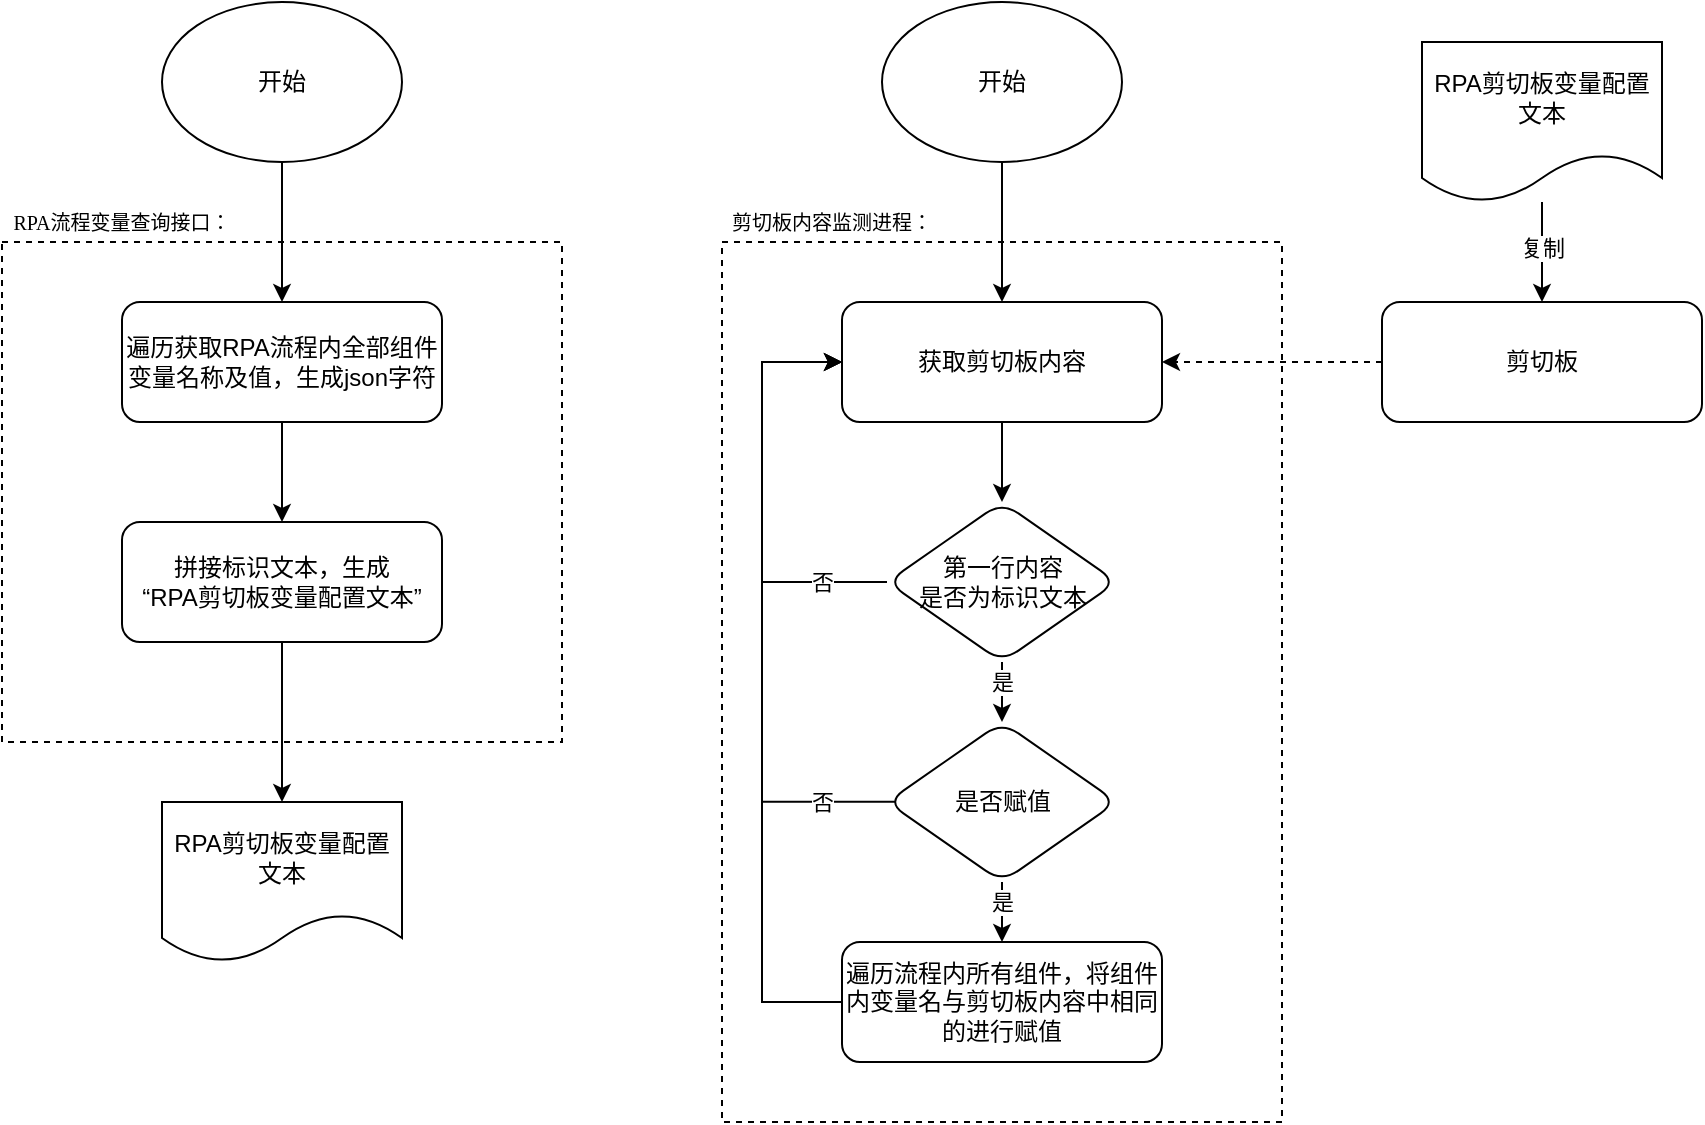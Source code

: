 <mxfile version="21.3.3" type="github">
  <diagram name="第 1 页" id="AZO0v5cLZBHS767uDpq4">
    <mxGraphModel dx="830" dy="514" grid="1" gridSize="10" guides="1" tooltips="1" connect="1" arrows="1" fold="1" page="1" pageScale="1" pageWidth="827" pageHeight="1169" math="0" shadow="0">
      <root>
        <mxCell id="0" />
        <mxCell id="1" parent="0" />
        <mxCell id="-5UoQ5pMXS-h1j_7CnzQ-15" value="" style="rounded=0;whiteSpace=wrap;html=1;dashed=1;" vertex="1" parent="1">
          <mxGeometry x="640" y="290" width="280" height="440" as="geometry" />
        </mxCell>
        <mxCell id="-5UoQ5pMXS-h1j_7CnzQ-3" value="" style="rounded=0;whiteSpace=wrap;html=1;dashed=1;" vertex="1" parent="1">
          <mxGeometry x="280" y="290" width="280" height="250" as="geometry" />
        </mxCell>
        <mxCell id="-5UoQ5pMXS-h1j_7CnzQ-5" style="edgeStyle=orthogonalEdgeStyle;rounded=0;orthogonalLoop=1;jettySize=auto;html=1;entryX=0.5;entryY=0;entryDx=0;entryDy=0;" edge="1" parent="1" source="-5UoQ5pMXS-h1j_7CnzQ-1" target="-5UoQ5pMXS-h1j_7CnzQ-2">
          <mxGeometry relative="1" as="geometry" />
        </mxCell>
        <mxCell id="-5UoQ5pMXS-h1j_7CnzQ-1" value="开始" style="ellipse;whiteSpace=wrap;html=1;" vertex="1" parent="1">
          <mxGeometry x="360" y="170" width="120" height="80" as="geometry" />
        </mxCell>
        <mxCell id="-5UoQ5pMXS-h1j_7CnzQ-7" value="" style="edgeStyle=orthogonalEdgeStyle;rounded=0;orthogonalLoop=1;jettySize=auto;html=1;" edge="1" parent="1" source="-5UoQ5pMXS-h1j_7CnzQ-2" target="-5UoQ5pMXS-h1j_7CnzQ-6">
          <mxGeometry relative="1" as="geometry" />
        </mxCell>
        <mxCell id="-5UoQ5pMXS-h1j_7CnzQ-2" value="遍历获取RPA流程内全部组件变量名称及值，生成json字符" style="rounded=1;whiteSpace=wrap;html=1;" vertex="1" parent="1">
          <mxGeometry x="340" y="320" width="160" height="60" as="geometry" />
        </mxCell>
        <mxCell id="-5UoQ5pMXS-h1j_7CnzQ-4" value="&lt;p style=&quot;margin: 0pt 0pt 0.0pt; font-family: &amp;quot;Times New Roman&amp;quot;; color: rgb(0, 0, 0); font-size: 10px; text-align: start;&quot; class=&quot;MsoNormal&quot;&gt;RPA流程&lt;span style=&quot;font-family: 宋体; font-size: 10px;&quot;&gt;变量查询接口：&lt;/span&gt;&lt;/p&gt;" style="text;html=1;strokeColor=none;fillColor=none;align=center;verticalAlign=middle;whiteSpace=wrap;rounded=0;fontSize=10;" vertex="1" parent="1">
          <mxGeometry x="280" y="270" width="120" height="20" as="geometry" />
        </mxCell>
        <mxCell id="-5UoQ5pMXS-h1j_7CnzQ-9" style="edgeStyle=orthogonalEdgeStyle;rounded=0;orthogonalLoop=1;jettySize=auto;html=1;" edge="1" parent="1" source="-5UoQ5pMXS-h1j_7CnzQ-6" target="-5UoQ5pMXS-h1j_7CnzQ-8">
          <mxGeometry relative="1" as="geometry" />
        </mxCell>
        <mxCell id="-5UoQ5pMXS-h1j_7CnzQ-6" value="拼接标识文本，生成&lt;br&gt;“RPA剪切板变量配置文本”" style="rounded=1;whiteSpace=wrap;html=1;" vertex="1" parent="1">
          <mxGeometry x="340" y="430" width="160" height="60" as="geometry" />
        </mxCell>
        <mxCell id="-5UoQ5pMXS-h1j_7CnzQ-8" value="RPA剪切板变量配置文本" style="shape=document;whiteSpace=wrap;html=1;boundedLbl=1;" vertex="1" parent="1">
          <mxGeometry x="360" y="570" width="120" height="80" as="geometry" />
        </mxCell>
        <mxCell id="-5UoQ5pMXS-h1j_7CnzQ-12" style="edgeStyle=orthogonalEdgeStyle;rounded=0;orthogonalLoop=1;jettySize=auto;html=1;" edge="1" parent="1" source="-5UoQ5pMXS-h1j_7CnzQ-10" target="-5UoQ5pMXS-h1j_7CnzQ-11">
          <mxGeometry relative="1" as="geometry" />
        </mxCell>
        <mxCell id="-5UoQ5pMXS-h1j_7CnzQ-13" value="复制" style="edgeLabel;html=1;align=center;verticalAlign=middle;resizable=0;points=[];" vertex="1" connectable="0" parent="-5UoQ5pMXS-h1j_7CnzQ-12">
          <mxGeometry x="-0.082" relative="1" as="geometry">
            <mxPoint as="offset" />
          </mxGeometry>
        </mxCell>
        <mxCell id="-5UoQ5pMXS-h1j_7CnzQ-10" value="RPA剪切板变量配置文本" style="shape=document;whiteSpace=wrap;html=1;boundedLbl=1;" vertex="1" parent="1">
          <mxGeometry x="990" y="190" width="120" height="80" as="geometry" />
        </mxCell>
        <mxCell id="-5UoQ5pMXS-h1j_7CnzQ-19" style="edgeStyle=orthogonalEdgeStyle;rounded=0;orthogonalLoop=1;jettySize=auto;html=1;entryX=1;entryY=0.5;entryDx=0;entryDy=0;dashed=1;" edge="1" parent="1" source="-5UoQ5pMXS-h1j_7CnzQ-11" target="-5UoQ5pMXS-h1j_7CnzQ-14">
          <mxGeometry relative="1" as="geometry" />
        </mxCell>
        <mxCell id="-5UoQ5pMXS-h1j_7CnzQ-11" value="剪切板" style="rounded=1;whiteSpace=wrap;html=1;" vertex="1" parent="1">
          <mxGeometry x="970" y="320" width="160" height="60" as="geometry" />
        </mxCell>
        <mxCell id="-5UoQ5pMXS-h1j_7CnzQ-45" style="edgeStyle=orthogonalEdgeStyle;rounded=0;orthogonalLoop=1;jettySize=auto;html=1;entryX=0.5;entryY=0;entryDx=0;entryDy=0;" edge="1" parent="1" source="-5UoQ5pMXS-h1j_7CnzQ-14" target="-5UoQ5pMXS-h1j_7CnzQ-21">
          <mxGeometry relative="1" as="geometry" />
        </mxCell>
        <mxCell id="-5UoQ5pMXS-h1j_7CnzQ-14" value="获取剪切板内容" style="rounded=1;whiteSpace=wrap;html=1;" vertex="1" parent="1">
          <mxGeometry x="700" y="320" width="160" height="60" as="geometry" />
        </mxCell>
        <mxCell id="-5UoQ5pMXS-h1j_7CnzQ-16" value="&lt;p style=&quot;margin: 0pt 0pt 0.0pt; text-align: start;&quot; class=&quot;MsoNormal&quot;&gt;&lt;font face=&quot;Times New Roman&quot;&gt;剪切板内容监测进程：&lt;/font&gt;&lt;br&gt;&lt;/p&gt;" style="text;html=1;strokeColor=none;fillColor=none;align=center;verticalAlign=middle;whiteSpace=wrap;rounded=0;fontSize=10;" vertex="1" parent="1">
          <mxGeometry x="640" y="270" width="110" height="20" as="geometry" />
        </mxCell>
        <mxCell id="-5UoQ5pMXS-h1j_7CnzQ-18" style="edgeStyle=orthogonalEdgeStyle;rounded=0;orthogonalLoop=1;jettySize=auto;html=1;entryX=0.5;entryY=0;entryDx=0;entryDy=0;" edge="1" parent="1" source="-5UoQ5pMXS-h1j_7CnzQ-17" target="-5UoQ5pMXS-h1j_7CnzQ-14">
          <mxGeometry relative="1" as="geometry" />
        </mxCell>
        <mxCell id="-5UoQ5pMXS-h1j_7CnzQ-17" value="开始" style="ellipse;whiteSpace=wrap;html=1;" vertex="1" parent="1">
          <mxGeometry x="720" y="170" width="120" height="80" as="geometry" />
        </mxCell>
        <mxCell id="-5UoQ5pMXS-h1j_7CnzQ-26" value="" style="edgeStyle=orthogonalEdgeStyle;rounded=0;orthogonalLoop=1;jettySize=auto;html=1;" edge="1" parent="1" source="-5UoQ5pMXS-h1j_7CnzQ-21" target="-5UoQ5pMXS-h1j_7CnzQ-36">
          <mxGeometry relative="1" as="geometry">
            <mxPoint x="780.0" y="520" as="targetPoint" />
          </mxGeometry>
        </mxCell>
        <mxCell id="-5UoQ5pMXS-h1j_7CnzQ-27" value="是" style="edgeLabel;html=1;align=center;verticalAlign=middle;resizable=0;points=[];" vertex="1" connectable="0" parent="-5UoQ5pMXS-h1j_7CnzQ-26">
          <mxGeometry x="0.041" y="-2" relative="1" as="geometry">
            <mxPoint x="-2" y="-4" as="offset" />
          </mxGeometry>
        </mxCell>
        <mxCell id="-5UoQ5pMXS-h1j_7CnzQ-28" style="edgeStyle=orthogonalEdgeStyle;rounded=0;orthogonalLoop=1;jettySize=auto;html=1;entryX=0;entryY=0.5;entryDx=0;entryDy=0;exitX=0;exitY=0.5;exitDx=0;exitDy=0;" edge="1" parent="1" source="-5UoQ5pMXS-h1j_7CnzQ-21" target="-5UoQ5pMXS-h1j_7CnzQ-14">
          <mxGeometry relative="1" as="geometry">
            <Array as="points">
              <mxPoint x="660" y="460" />
              <mxPoint x="660" y="350" />
            </Array>
          </mxGeometry>
        </mxCell>
        <mxCell id="-5UoQ5pMXS-h1j_7CnzQ-29" value="否" style="edgeLabel;html=1;align=center;verticalAlign=middle;resizable=0;points=[];" vertex="1" connectable="0" parent="-5UoQ5pMXS-h1j_7CnzQ-28">
          <mxGeometry x="0.22" y="1" relative="1" as="geometry">
            <mxPoint x="31" y="67" as="offset" />
          </mxGeometry>
        </mxCell>
        <mxCell id="-5UoQ5pMXS-h1j_7CnzQ-21" value="第一行内容&lt;br&gt;是否为标识文本" style="rhombus;whiteSpace=wrap;html=1;rounded=1;" vertex="1" parent="1">
          <mxGeometry x="722.5" y="420" width="115" height="80" as="geometry" />
        </mxCell>
        <mxCell id="-5UoQ5pMXS-h1j_7CnzQ-39" value="" style="edgeStyle=orthogonalEdgeStyle;rounded=0;orthogonalLoop=1;jettySize=auto;html=1;" edge="1" parent="1" source="-5UoQ5pMXS-h1j_7CnzQ-36" target="-5UoQ5pMXS-h1j_7CnzQ-38">
          <mxGeometry relative="1" as="geometry" />
        </mxCell>
        <mxCell id="-5UoQ5pMXS-h1j_7CnzQ-40" value="是" style="edgeLabel;html=1;align=center;verticalAlign=middle;resizable=0;points=[];" vertex="1" connectable="0" parent="-5UoQ5pMXS-h1j_7CnzQ-39">
          <mxGeometry x="-0.76" relative="1" as="geometry">
            <mxPoint y="4" as="offset" />
          </mxGeometry>
        </mxCell>
        <mxCell id="-5UoQ5pMXS-h1j_7CnzQ-43" style="edgeStyle=orthogonalEdgeStyle;rounded=0;orthogonalLoop=1;jettySize=auto;html=1;entryX=0;entryY=0.5;entryDx=0;entryDy=0;exitX=0.054;exitY=0.499;exitDx=0;exitDy=0;exitPerimeter=0;" edge="1" parent="1" source="-5UoQ5pMXS-h1j_7CnzQ-36" target="-5UoQ5pMXS-h1j_7CnzQ-14">
          <mxGeometry relative="1" as="geometry">
            <Array as="points">
              <mxPoint x="660" y="570" />
              <mxPoint x="660" y="350" />
            </Array>
          </mxGeometry>
        </mxCell>
        <mxCell id="-5UoQ5pMXS-h1j_7CnzQ-44" value="否" style="edgeLabel;html=1;align=center;verticalAlign=middle;resizable=0;points=[];" vertex="1" connectable="0" parent="-5UoQ5pMXS-h1j_7CnzQ-43">
          <mxGeometry x="-0.825" relative="1" as="geometry">
            <mxPoint x="-10" as="offset" />
          </mxGeometry>
        </mxCell>
        <mxCell id="-5UoQ5pMXS-h1j_7CnzQ-36" value="是否赋值" style="rhombus;whiteSpace=wrap;html=1;rounded=1;" vertex="1" parent="1">
          <mxGeometry x="722.5" y="530" width="115" height="80" as="geometry" />
        </mxCell>
        <mxCell id="-5UoQ5pMXS-h1j_7CnzQ-41" style="edgeStyle=orthogonalEdgeStyle;rounded=0;orthogonalLoop=1;jettySize=auto;html=1;entryX=0;entryY=0.5;entryDx=0;entryDy=0;exitX=0;exitY=0.5;exitDx=0;exitDy=0;" edge="1" parent="1" source="-5UoQ5pMXS-h1j_7CnzQ-38" target="-5UoQ5pMXS-h1j_7CnzQ-14">
          <mxGeometry relative="1" as="geometry">
            <Array as="points">
              <mxPoint x="660" y="670" />
              <mxPoint x="660" y="350" />
            </Array>
          </mxGeometry>
        </mxCell>
        <mxCell id="-5UoQ5pMXS-h1j_7CnzQ-38" value="遍历流程内所有组件，将组件内变量名与剪切板内容中相同的进行赋值" style="rounded=1;whiteSpace=wrap;html=1;" vertex="1" parent="1">
          <mxGeometry x="700" y="640" width="160" height="60" as="geometry" />
        </mxCell>
      </root>
    </mxGraphModel>
  </diagram>
</mxfile>

